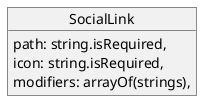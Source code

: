 @startuml

object SocialLink {
 path: string.isRequired,
 icon: string.isRequired,
 modifiers: arrayOf(strings),
}

@enduml
